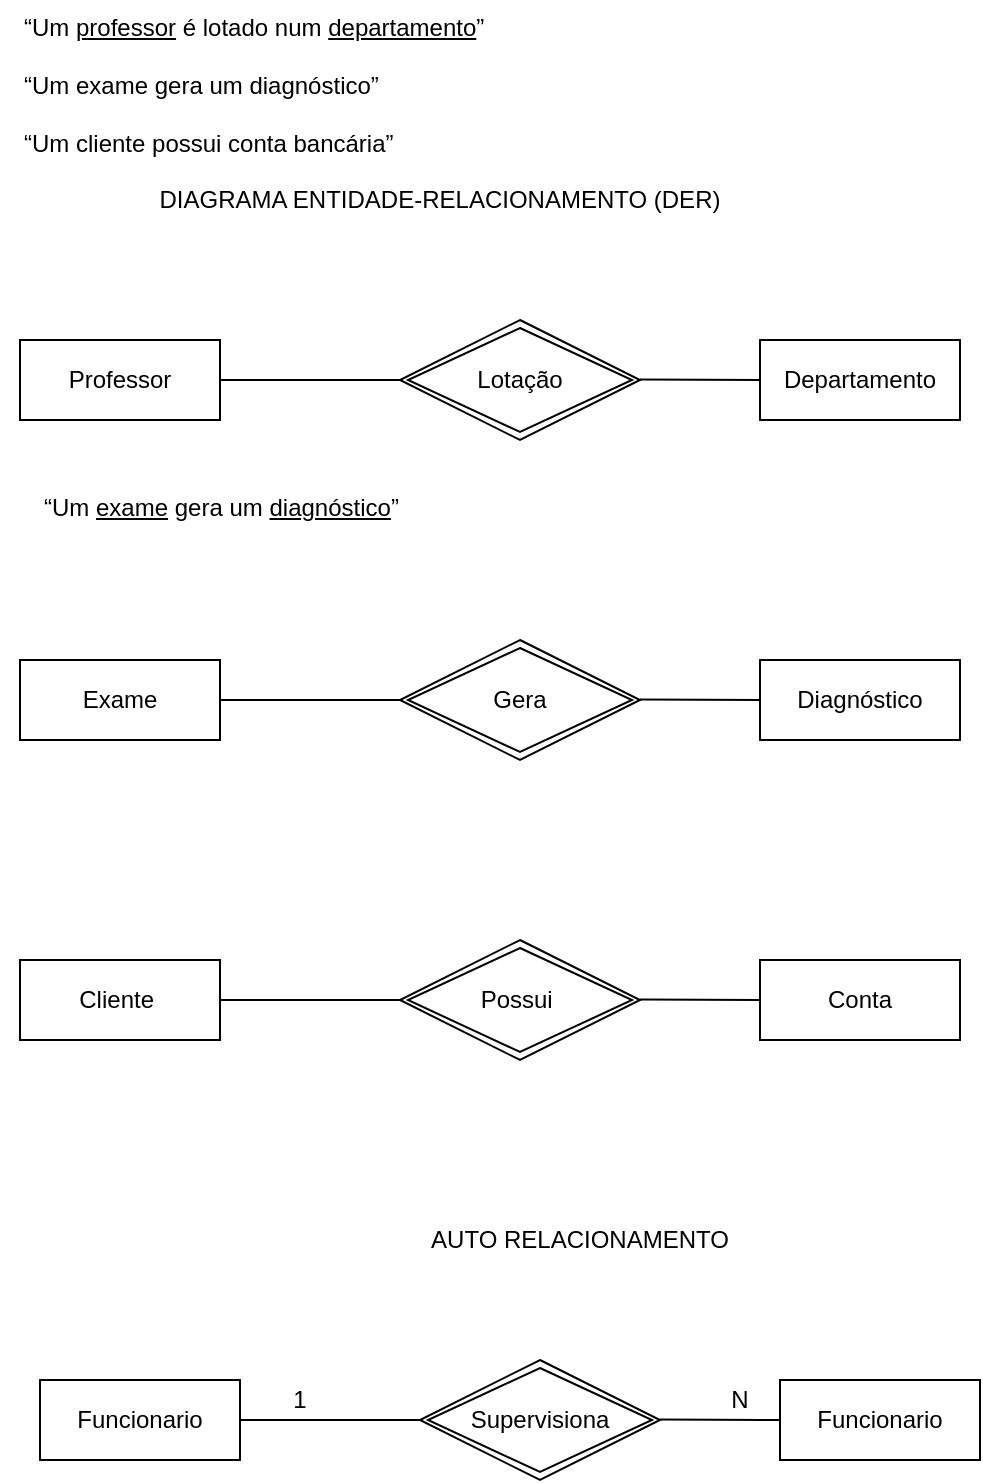 <mxfile version="15.2.9" type="github" pages="5">
  <diagram id="X-JS9oo7KRQ4lRcFdU6s" name="DER-01">
    <mxGraphModel dx="1342" dy="626" grid="1" gridSize="10" guides="1" tooltips="1" connect="1" arrows="1" fold="1" page="1" pageScale="1" pageWidth="850" pageHeight="1100" math="0" shadow="0">
      <root>
        <mxCell id="3oEOwaEBaQORoEQFyr-n-0" />
        <mxCell id="3oEOwaEBaQORoEQFyr-n-1" parent="3oEOwaEBaQORoEQFyr-n-0" />
        <mxCell id="3oEOwaEBaQORoEQFyr-n-3" value="“Um &lt;u&gt;professor&lt;/u&gt; é lotado num &lt;u&gt;departamento&lt;/u&gt;”&lt;br/&gt;&lt;br&gt;“Um exame gera um diagnóstico”&lt;br/&gt;&lt;br&gt;“Um cliente possui conta bancária”" style="text;whiteSpace=wrap;html=1;" parent="3oEOwaEBaQORoEQFyr-n-1" vertex="1">
          <mxGeometry x="250" y="170" width="260" height="60" as="geometry" />
        </mxCell>
        <mxCell id="3oEOwaEBaQORoEQFyr-n-6" value="DIAGRAMA ENTIDADE-RELACIONAMENTO (DER)" style="text;html=1;strokeColor=none;fillColor=none;align=center;verticalAlign=middle;whiteSpace=wrap;rounded=0;" parent="3oEOwaEBaQORoEQFyr-n-1" vertex="1">
          <mxGeometry x="240" y="260" width="440" height="20" as="geometry" />
        </mxCell>
        <mxCell id="3oEOwaEBaQORoEQFyr-n-8" value="Professor" style="whiteSpace=wrap;html=1;align=center;" parent="3oEOwaEBaQORoEQFyr-n-1" vertex="1">
          <mxGeometry x="250" y="340" width="100" height="40" as="geometry" />
        </mxCell>
        <mxCell id="3oEOwaEBaQORoEQFyr-n-9" value="Departamento" style="whiteSpace=wrap;html=1;align=center;" parent="3oEOwaEBaQORoEQFyr-n-1" vertex="1">
          <mxGeometry x="620" y="340" width="100" height="40" as="geometry" />
        </mxCell>
        <mxCell id="3oEOwaEBaQORoEQFyr-n-10" value="Lotação" style="shape=rhombus;double=1;perimeter=rhombusPerimeter;whiteSpace=wrap;html=1;align=center;" parent="3oEOwaEBaQORoEQFyr-n-1" vertex="1">
          <mxGeometry x="440" y="330" width="120" height="60" as="geometry" />
        </mxCell>
        <mxCell id="3oEOwaEBaQORoEQFyr-n-11" value="" style="endArrow=none;html=1;rounded=0;" parent="3oEOwaEBaQORoEQFyr-n-1" edge="1">
          <mxGeometry relative="1" as="geometry">
            <mxPoint x="350" y="360" as="sourcePoint" />
            <mxPoint x="440" y="360" as="targetPoint" />
          </mxGeometry>
        </mxCell>
        <mxCell id="3oEOwaEBaQORoEQFyr-n-12" value="" style="endArrow=none;html=1;rounded=0;" parent="3oEOwaEBaQORoEQFyr-n-1" edge="1">
          <mxGeometry relative="1" as="geometry">
            <mxPoint x="560" y="359.71" as="sourcePoint" />
            <mxPoint x="620" y="360" as="targetPoint" />
          </mxGeometry>
        </mxCell>
        <mxCell id="3oEOwaEBaQORoEQFyr-n-13" value="“Um &lt;u&gt;exame&lt;/u&gt; gera um &lt;u&gt;diagnóstico&lt;/u&gt;”&lt;br&gt;&lt;br&gt;&lt;br&gt;&lt;br&gt;" style="text;whiteSpace=wrap;html=1;" parent="3oEOwaEBaQORoEQFyr-n-1" vertex="1">
          <mxGeometry x="260" y="410" width="260" height="60" as="geometry" />
        </mxCell>
        <mxCell id="3oEOwaEBaQORoEQFyr-n-14" value="Exame" style="whiteSpace=wrap;html=1;align=center;" parent="3oEOwaEBaQORoEQFyr-n-1" vertex="1">
          <mxGeometry x="250" y="500" width="100" height="40" as="geometry" />
        </mxCell>
        <mxCell id="3oEOwaEBaQORoEQFyr-n-15" value="Diagnóstico" style="whiteSpace=wrap;html=1;align=center;" parent="3oEOwaEBaQORoEQFyr-n-1" vertex="1">
          <mxGeometry x="620" y="500" width="100" height="40" as="geometry" />
        </mxCell>
        <mxCell id="3oEOwaEBaQORoEQFyr-n-16" value="Gera" style="shape=rhombus;double=1;perimeter=rhombusPerimeter;whiteSpace=wrap;html=1;align=center;" parent="3oEOwaEBaQORoEQFyr-n-1" vertex="1">
          <mxGeometry x="440" y="490" width="120" height="60" as="geometry" />
        </mxCell>
        <mxCell id="3oEOwaEBaQORoEQFyr-n-17" value="" style="endArrow=none;html=1;rounded=0;" parent="3oEOwaEBaQORoEQFyr-n-1" edge="1">
          <mxGeometry relative="1" as="geometry">
            <mxPoint x="350" y="520" as="sourcePoint" />
            <mxPoint x="440" y="520" as="targetPoint" />
          </mxGeometry>
        </mxCell>
        <mxCell id="3oEOwaEBaQORoEQFyr-n-18" value="" style="endArrow=none;html=1;rounded=0;" parent="3oEOwaEBaQORoEQFyr-n-1" edge="1">
          <mxGeometry relative="1" as="geometry">
            <mxPoint x="560" y="519.71" as="sourcePoint" />
            <mxPoint x="620" y="520" as="targetPoint" />
          </mxGeometry>
        </mxCell>
        <mxCell id="3oEOwaEBaQORoEQFyr-n-19" value="Cliente&lt;span style=&quot;white-space: pre&quot;&gt; &lt;/span&gt;" style="whiteSpace=wrap;html=1;align=center;" parent="3oEOwaEBaQORoEQFyr-n-1" vertex="1">
          <mxGeometry x="250" y="650" width="100" height="40" as="geometry" />
        </mxCell>
        <mxCell id="3oEOwaEBaQORoEQFyr-n-20" value="Conta" style="whiteSpace=wrap;html=1;align=center;" parent="3oEOwaEBaQORoEQFyr-n-1" vertex="1">
          <mxGeometry x="620" y="650" width="100" height="40" as="geometry" />
        </mxCell>
        <mxCell id="3oEOwaEBaQORoEQFyr-n-21" value="Possui&lt;span style=&quot;white-space: pre&quot;&gt; &lt;/span&gt;" style="shape=rhombus;double=1;perimeter=rhombusPerimeter;whiteSpace=wrap;html=1;align=center;" parent="3oEOwaEBaQORoEQFyr-n-1" vertex="1">
          <mxGeometry x="440" y="640" width="120" height="60" as="geometry" />
        </mxCell>
        <mxCell id="3oEOwaEBaQORoEQFyr-n-22" value="" style="endArrow=none;html=1;rounded=0;" parent="3oEOwaEBaQORoEQFyr-n-1" edge="1">
          <mxGeometry relative="1" as="geometry">
            <mxPoint x="350" y="670" as="sourcePoint" />
            <mxPoint x="440" y="670" as="targetPoint" />
          </mxGeometry>
        </mxCell>
        <mxCell id="3oEOwaEBaQORoEQFyr-n-23" value="" style="endArrow=none;html=1;rounded=0;" parent="3oEOwaEBaQORoEQFyr-n-1" edge="1">
          <mxGeometry relative="1" as="geometry">
            <mxPoint x="560" y="669.71" as="sourcePoint" />
            <mxPoint x="620" y="670" as="targetPoint" />
          </mxGeometry>
        </mxCell>
        <mxCell id="3oEOwaEBaQORoEQFyr-n-25" value="Funcionario" style="whiteSpace=wrap;html=1;align=center;" parent="3oEOwaEBaQORoEQFyr-n-1" vertex="1">
          <mxGeometry x="260" y="860" width="100" height="40" as="geometry" />
        </mxCell>
        <mxCell id="3oEOwaEBaQORoEQFyr-n-26" value="Funcionario" style="whiteSpace=wrap;html=1;align=center;" parent="3oEOwaEBaQORoEQFyr-n-1" vertex="1">
          <mxGeometry x="630" y="860" width="100" height="40" as="geometry" />
        </mxCell>
        <mxCell id="3oEOwaEBaQORoEQFyr-n-27" value="Supervisiona" style="shape=rhombus;double=1;perimeter=rhombusPerimeter;whiteSpace=wrap;html=1;align=center;" parent="3oEOwaEBaQORoEQFyr-n-1" vertex="1">
          <mxGeometry x="450" y="850" width="120" height="60" as="geometry" />
        </mxCell>
        <mxCell id="3oEOwaEBaQORoEQFyr-n-28" value="" style="endArrow=none;html=1;rounded=0;" parent="3oEOwaEBaQORoEQFyr-n-1" edge="1">
          <mxGeometry relative="1" as="geometry">
            <mxPoint x="360" y="880" as="sourcePoint" />
            <mxPoint x="450" y="880" as="targetPoint" />
          </mxGeometry>
        </mxCell>
        <mxCell id="3oEOwaEBaQORoEQFyr-n-29" value="" style="endArrow=none;html=1;rounded=0;" parent="3oEOwaEBaQORoEQFyr-n-1" edge="1">
          <mxGeometry relative="1" as="geometry">
            <mxPoint x="570" y="879.71" as="sourcePoint" />
            <mxPoint x="630" y="880" as="targetPoint" />
          </mxGeometry>
        </mxCell>
        <mxCell id="3oEOwaEBaQORoEQFyr-n-30" value="AUTO RELACIONAMENTO" style="text;html=1;strokeColor=none;fillColor=none;align=center;verticalAlign=middle;whiteSpace=wrap;rounded=0;" parent="3oEOwaEBaQORoEQFyr-n-1" vertex="1">
          <mxGeometry x="390" y="780" width="280" height="20" as="geometry" />
        </mxCell>
        <mxCell id="3oEOwaEBaQORoEQFyr-n-32" value="1" style="text;html=1;strokeColor=none;fillColor=none;align=center;verticalAlign=middle;whiteSpace=wrap;rounded=0;" parent="3oEOwaEBaQORoEQFyr-n-1" vertex="1">
          <mxGeometry x="370" y="860" width="40" height="20" as="geometry" />
        </mxCell>
        <mxCell id="3oEOwaEBaQORoEQFyr-n-33" value="N" style="text;html=1;strokeColor=none;fillColor=none;align=center;verticalAlign=middle;whiteSpace=wrap;rounded=0;" parent="3oEOwaEBaQORoEQFyr-n-1" vertex="1">
          <mxGeometry x="590" y="860" width="40" height="20" as="geometry" />
        </mxCell>
      </root>
    </mxGraphModel>
  </diagram>
  <diagram id="SKc2BmhcpeyG9A7RYopY" name="DER-02">
    <mxGraphModel dx="1342" dy="626" grid="1" gridSize="10" guides="1" tooltips="1" connect="1" arrows="1" fold="1" page="1" pageScale="1" pageWidth="850" pageHeight="1100" math="0" shadow="0">
      <root>
        <mxCell id="cvbZ9szHHdb0fuQo2xFD-0" />
        <mxCell id="cvbZ9szHHdb0fuQo2xFD-1" parent="cvbZ9szHHdb0fuQo2xFD-0" />
        <mxCell id="cvbZ9szHHdb0fuQo2xFD-2" value="“Todo &lt;u&gt;professor &lt;/u&gt;deve estar lotado em um &lt;u&gt;departamento&lt;/u&gt;”&lt;br/&gt;&lt;br&gt;“Todo exame gera um laudo”&lt;br/&gt;&lt;br&gt;“Toda multa deve estar associada a um carro”&lt;br/&gt;&lt;br&gt;“Existe carro sem multa associada”&lt;br/&gt;&lt;br&gt;“Toda Nota Fiscal deve ter pelo menos um item discriminado”" style="text;whiteSpace=wrap;html=1;" parent="cvbZ9szHHdb0fuQo2xFD-1" vertex="1">
          <mxGeometry x="125" y="60" width="620" height="110" as="geometry" />
        </mxCell>
        <mxCell id="_RoRwAvxPujA2v6jaBQm-0" value="Professor" style="whiteSpace=wrap;html=1;align=center;" parent="cvbZ9szHHdb0fuQo2xFD-1" vertex="1">
          <mxGeometry x="70" y="220" width="100" height="40" as="geometry" />
        </mxCell>
        <mxCell id="_RoRwAvxPujA2v6jaBQm-1" value="Departamento" style="whiteSpace=wrap;html=1;align=center;" parent="cvbZ9szHHdb0fuQo2xFD-1" vertex="1">
          <mxGeometry x="440" y="220" width="100" height="40" as="geometry" />
        </mxCell>
        <mxCell id="_RoRwAvxPujA2v6jaBQm-2" value="Lotado" style="shape=rhombus;double=1;perimeter=rhombusPerimeter;whiteSpace=wrap;html=1;align=center;" parent="cvbZ9szHHdb0fuQo2xFD-1" vertex="1">
          <mxGeometry x="260" y="210" width="120" height="60" as="geometry" />
        </mxCell>
        <mxCell id="_RoRwAvxPujA2v6jaBQm-3" value="" style="endArrow=none;html=1;rounded=0;" parent="cvbZ9szHHdb0fuQo2xFD-1" edge="1">
          <mxGeometry relative="1" as="geometry">
            <mxPoint x="170" y="240" as="sourcePoint" />
            <mxPoint x="260" y="240" as="targetPoint" />
          </mxGeometry>
        </mxCell>
        <mxCell id="_RoRwAvxPujA2v6jaBQm-4" value="" style="endArrow=none;html=1;rounded=0;" parent="cvbZ9szHHdb0fuQo2xFD-1" edge="1">
          <mxGeometry relative="1" as="geometry">
            <mxPoint x="380" y="239.71" as="sourcePoint" />
            <mxPoint x="440" y="240" as="targetPoint" />
          </mxGeometry>
        </mxCell>
        <mxCell id="_RoRwAvxPujA2v6jaBQm-5" value="(1, N)" style="text;html=1;strokeColor=none;fillColor=none;align=center;verticalAlign=middle;whiteSpace=wrap;rounded=0;" parent="cvbZ9szHHdb0fuQo2xFD-1" vertex="1">
          <mxGeometry x="180" y="220" width="40" height="20" as="geometry" />
        </mxCell>
        <mxCell id="_RoRwAvxPujA2v6jaBQm-6" value="(1,1)" style="text;html=1;strokeColor=none;fillColor=none;align=center;verticalAlign=middle;whiteSpace=wrap;rounded=0;" parent="cvbZ9szHHdb0fuQo2xFD-1" vertex="1">
          <mxGeometry x="400" y="220" width="40" height="20" as="geometry" />
        </mxCell>
        <mxCell id="ez120fp0GcOUs8x1wjCr-0" value="Cardinalidade" style="text;html=1;strokeColor=none;fillColor=none;align=center;verticalAlign=middle;whiteSpace=wrap;rounded=0;" parent="cvbZ9szHHdb0fuQo2xFD-1" vertex="1">
          <mxGeometry x="190" y="190" width="40" height="20" as="geometry" />
        </mxCell>
        <mxCell id="ez120fp0GcOUs8x1wjCr-1" value="(Mínimo, Máximo)" style="text;html=1;strokeColor=none;fillColor=none;align=center;verticalAlign=middle;whiteSpace=wrap;rounded=0;" parent="cvbZ9szHHdb0fuQo2xFD-1" vertex="1">
          <mxGeometry x="360" y="190" width="150" height="20" as="geometry" />
        </mxCell>
        <mxCell id="ez120fp0GcOUs8x1wjCr-2" value="“Todo &lt;u&gt;exame&lt;/u&gt; gera um &lt;u&gt;laudo&lt;/u&gt;”&lt;br&gt;" style="text;whiteSpace=wrap;html=1;" parent="cvbZ9szHHdb0fuQo2xFD-1" vertex="1">
          <mxGeometry x="90" y="290" width="620" height="30" as="geometry" />
        </mxCell>
        <mxCell id="ez120fp0GcOUs8x1wjCr-3" value="“Toda &lt;u&gt;multa&lt;/u&gt; deve estar associada a um &lt;u&gt;carro&lt;/u&gt;”&lt;br&gt;&lt;br&gt;“Existe &lt;u&gt;carro&lt;/u&gt; sem multa &lt;u&gt;associada&lt;/u&gt;”" style="text;whiteSpace=wrap;html=1;" parent="cvbZ9szHHdb0fuQo2xFD-1" vertex="1">
          <mxGeometry x="80" y="430" width="620" height="60" as="geometry" />
        </mxCell>
        <mxCell id="ez120fp0GcOUs8x1wjCr-4" value="Exame" style="whiteSpace=wrap;html=1;align=center;" parent="cvbZ9szHHdb0fuQo2xFD-1" vertex="1">
          <mxGeometry x="80" y="350" width="100" height="40" as="geometry" />
        </mxCell>
        <mxCell id="ez120fp0GcOUs8x1wjCr-5" value="Laudo" style="whiteSpace=wrap;html=1;align=center;" parent="cvbZ9szHHdb0fuQo2xFD-1" vertex="1">
          <mxGeometry x="440" y="350" width="100" height="40" as="geometry" />
        </mxCell>
        <mxCell id="ez120fp0GcOUs8x1wjCr-6" value="Gera" style="shape=rhombus;double=1;perimeter=rhombusPerimeter;whiteSpace=wrap;html=1;align=center;" parent="cvbZ9szHHdb0fuQo2xFD-1" vertex="1">
          <mxGeometry x="280" y="340" width="120" height="60" as="geometry" />
        </mxCell>
        <mxCell id="ez120fp0GcOUs8x1wjCr-7" value="" style="endArrow=none;html=1;rounded=0;" parent="cvbZ9szHHdb0fuQo2xFD-1" edge="1">
          <mxGeometry relative="1" as="geometry">
            <mxPoint x="180" y="370" as="sourcePoint" />
            <mxPoint x="280" y="370" as="targetPoint" />
          </mxGeometry>
        </mxCell>
        <mxCell id="ez120fp0GcOUs8x1wjCr-8" value="" style="endArrow=none;html=1;rounded=0;" parent="cvbZ9szHHdb0fuQo2xFD-1" edge="1">
          <mxGeometry relative="1" as="geometry">
            <mxPoint x="400" y="370" as="sourcePoint" />
            <mxPoint x="440" y="370" as="targetPoint" />
          </mxGeometry>
        </mxCell>
        <mxCell id="ez120fp0GcOUs8x1wjCr-9" value="(1,1)" style="text;html=1;strokeColor=none;fillColor=none;align=center;verticalAlign=middle;whiteSpace=wrap;rounded=0;" parent="cvbZ9szHHdb0fuQo2xFD-1" vertex="1">
          <mxGeometry x="405" y="350" width="40" height="20" as="geometry" />
        </mxCell>
        <mxCell id="ez120fp0GcOUs8x1wjCr-10" value="(1,N)" style="text;html=1;strokeColor=none;fillColor=none;align=center;verticalAlign=middle;whiteSpace=wrap;rounded=0;" parent="cvbZ9szHHdb0fuQo2xFD-1" vertex="1">
          <mxGeometry x="200" y="350" width="40" height="20" as="geometry" />
        </mxCell>
        <mxCell id="ez120fp0GcOUs8x1wjCr-11" value="Multa" style="whiteSpace=wrap;html=1;align=center;" parent="cvbZ9szHHdb0fuQo2xFD-1" vertex="1">
          <mxGeometry x="80" y="520" width="100" height="40" as="geometry" />
        </mxCell>
        <mxCell id="ez120fp0GcOUs8x1wjCr-12" value="Carro" style="whiteSpace=wrap;html=1;align=center;" parent="cvbZ9szHHdb0fuQo2xFD-1" vertex="1">
          <mxGeometry x="450" y="520" width="100" height="40" as="geometry" />
        </mxCell>
        <mxCell id="ez120fp0GcOUs8x1wjCr-13" value="associada" style="shape=rhombus;double=1;perimeter=rhombusPerimeter;whiteSpace=wrap;html=1;align=center;" parent="cvbZ9szHHdb0fuQo2xFD-1" vertex="1">
          <mxGeometry x="260" y="510" width="120" height="60" as="geometry" />
        </mxCell>
        <mxCell id="ez120fp0GcOUs8x1wjCr-14" value="" style="endArrow=none;html=1;rounded=0;entryX=0;entryY=0.5;entryDx=0;entryDy=0;" parent="cvbZ9szHHdb0fuQo2xFD-1" target="ez120fp0GcOUs8x1wjCr-13" edge="1">
          <mxGeometry relative="1" as="geometry">
            <mxPoint x="180" y="540" as="sourcePoint" />
            <mxPoint x="340" y="540" as="targetPoint" />
          </mxGeometry>
        </mxCell>
        <mxCell id="ez120fp0GcOUs8x1wjCr-15" value="" style="endArrow=none;html=1;rounded=0;entryX=0;entryY=0.5;entryDx=0;entryDy=0;" parent="cvbZ9szHHdb0fuQo2xFD-1" target="ez120fp0GcOUs8x1wjCr-12" edge="1">
          <mxGeometry relative="1" as="geometry">
            <mxPoint x="380" y="540" as="sourcePoint" />
            <mxPoint x="540" y="540" as="targetPoint" />
          </mxGeometry>
        </mxCell>
        <mxCell id="ez120fp0GcOUs8x1wjCr-16" value="(0,N)" style="text;html=1;strokeColor=none;fillColor=none;align=center;verticalAlign=middle;whiteSpace=wrap;rounded=0;" parent="cvbZ9szHHdb0fuQo2xFD-1" vertex="1">
          <mxGeometry x="190" y="520" width="40" height="20" as="geometry" />
        </mxCell>
        <mxCell id="ez120fp0GcOUs8x1wjCr-17" value="(1,1)" style="text;html=1;strokeColor=none;fillColor=none;align=center;verticalAlign=middle;whiteSpace=wrap;rounded=0;" parent="cvbZ9szHHdb0fuQo2xFD-1" vertex="1">
          <mxGeometry x="405" y="520" width="40" height="20" as="geometry" />
        </mxCell>
        <mxCell id="ez120fp0GcOUs8x1wjCr-18" value="" style="edgeStyle=entityRelationEdgeStyle;fontSize=12;html=1;endArrow=ERmandOne;startArrow=ERmandOne;" parent="cvbZ9szHHdb0fuQo2xFD-1" edge="1">
          <mxGeometry width="100" height="100" relative="1" as="geometry">
            <mxPoint x="170" y="740" as="sourcePoint" />
            <mxPoint x="270" y="640" as="targetPoint" />
          </mxGeometry>
        </mxCell>
        <mxCell id="ez120fp0GcOUs8x1wjCr-19" value="" style="edgeStyle=entityRelationEdgeStyle;fontSize=12;html=1;endArrow=ERzeroToOne;endFill=1;" parent="cvbZ9szHHdb0fuQo2xFD-1" edge="1">
          <mxGeometry width="100" height="100" relative="1" as="geometry">
            <mxPoint x="70" y="730" as="sourcePoint" />
            <mxPoint x="170" y="630" as="targetPoint" />
          </mxGeometry>
        </mxCell>
        <mxCell id="ez120fp0GcOUs8x1wjCr-20" value="(0,1)" style="text;strokeColor=none;fillColor=none;spacingLeft=4;spacingRight=4;overflow=hidden;rotatable=0;points=[[0,0.5],[1,0.5]];portConstraint=eastwest;fontSize=12;" parent="cvbZ9szHHdb0fuQo2xFD-1" vertex="1">
          <mxGeometry x="150" y="600" width="40" height="30" as="geometry" />
        </mxCell>
        <mxCell id="ez120fp0GcOUs8x1wjCr-21" value="(1,1)" style="text;strokeColor=none;fillColor=none;spacingLeft=4;spacingRight=4;overflow=hidden;rotatable=0;points=[[0,0.5],[1,0.5]];portConstraint=eastwest;fontSize=12;" parent="cvbZ9szHHdb0fuQo2xFD-1" vertex="1">
          <mxGeometry x="250" y="610" width="40" height="30" as="geometry" />
        </mxCell>
        <mxCell id="ez120fp0GcOUs8x1wjCr-23" value="" style="edgeStyle=entityRelationEdgeStyle;fontSize=12;html=1;endArrow=ERoneToMany;startArrow=ERmandOne;" parent="cvbZ9szHHdb0fuQo2xFD-1" edge="1">
          <mxGeometry width="100" height="100" relative="1" as="geometry">
            <mxPoint x="300" y="740" as="sourcePoint" />
            <mxPoint x="400" y="640" as="targetPoint" />
          </mxGeometry>
        </mxCell>
        <mxCell id="ez120fp0GcOUs8x1wjCr-24" value="(1,1)" style="text;strokeColor=none;fillColor=none;spacingLeft=4;spacingRight=4;overflow=hidden;rotatable=0;points=[[0,0.5],[1,0.5]];portConstraint=eastwest;fontSize=12;" parent="cvbZ9szHHdb0fuQo2xFD-1" vertex="1">
          <mxGeometry x="280" y="700" width="40" height="30" as="geometry" />
        </mxCell>
        <mxCell id="ez120fp0GcOUs8x1wjCr-25" value="(1,N)" style="text;strokeColor=none;fillColor=none;spacingLeft=4;spacingRight=4;overflow=hidden;rotatable=0;points=[[0,0.5],[1,0.5]];portConstraint=eastwest;fontSize=12;" parent="cvbZ9szHHdb0fuQo2xFD-1" vertex="1">
          <mxGeometry x="380" y="610" width="40" height="30" as="geometry" />
        </mxCell>
        <mxCell id="ez120fp0GcOUs8x1wjCr-26" value="Multa" style="whiteSpace=wrap;html=1;align=center;" parent="cvbZ9szHHdb0fuQo2xFD-1" vertex="1">
          <mxGeometry x="90" y="810" width="100" height="40" as="geometry" />
        </mxCell>
        <mxCell id="ez120fp0GcOUs8x1wjCr-27" value="Carro" style="whiteSpace=wrap;html=1;align=center;" parent="cvbZ9szHHdb0fuQo2xFD-1" vertex="1">
          <mxGeometry x="360" y="800" width="100" height="40" as="geometry" />
        </mxCell>
        <mxCell id="ez120fp0GcOUs8x1wjCr-28" value="" style="edgeStyle=entityRelationEdgeStyle;fontSize=12;html=1;endArrow=ERoneToMany;startArrow=ERzeroToOne;entryX=0;entryY=0.5;entryDx=0;entryDy=0;exitX=1.03;exitY=0.5;exitDx=0;exitDy=0;exitPerimeter=0;" parent="cvbZ9szHHdb0fuQo2xFD-1" source="ez120fp0GcOUs8x1wjCr-26" target="ez120fp0GcOUs8x1wjCr-27" edge="1">
          <mxGeometry width="100" height="100" relative="1" as="geometry">
            <mxPoint x="190" y="920" as="sourcePoint" />
            <mxPoint x="290" y="820" as="targetPoint" />
          </mxGeometry>
        </mxCell>
        <mxCell id="ez120fp0GcOUs8x1wjCr-29" value="Associada" style="text;strokeColor=none;fillColor=none;spacingLeft=4;spacingRight=4;overflow=hidden;rotatable=0;points=[[0,0.5],[1,0.5]];portConstraint=eastwest;fontSize=12;" parent="cvbZ9szHHdb0fuQo2xFD-1" vertex="1">
          <mxGeometry x="250" y="790" width="70" height="20" as="geometry" />
        </mxCell>
        <mxCell id="ez120fp0GcOUs8x1wjCr-30" value="Multa" style="shape=table;startSize=30;container=1;collapsible=1;childLayout=tableLayout;fixedRows=1;rowLines=0;fontStyle=1;align=center;resizeLast=1;" parent="cvbZ9szHHdb0fuQo2xFD-1" vertex="1">
          <mxGeometry x="70" y="900" width="180" height="160" as="geometry" />
        </mxCell>
        <mxCell id="ez120fp0GcOUs8x1wjCr-31" value="" style="shape=partialRectangle;collapsible=0;dropTarget=0;pointerEvents=0;fillColor=none;top=0;left=0;bottom=1;right=0;points=[[0,0.5],[1,0.5]];portConstraint=eastwest;" parent="ez120fp0GcOUs8x1wjCr-30" vertex="1">
          <mxGeometry y="30" width="180" height="30" as="geometry" />
        </mxCell>
        <mxCell id="ez120fp0GcOUs8x1wjCr-32" value="PK" style="shape=partialRectangle;connectable=0;fillColor=none;top=0;left=0;bottom=0;right=0;fontStyle=1;overflow=hidden;" parent="ez120fp0GcOUs8x1wjCr-31" vertex="1">
          <mxGeometry width="30" height="30" as="geometry" />
        </mxCell>
        <mxCell id="ez120fp0GcOUs8x1wjCr-33" value="Codigo" style="shape=partialRectangle;connectable=0;fillColor=none;top=0;left=0;bottom=0;right=0;align=left;spacingLeft=6;fontStyle=5;overflow=hidden;" parent="ez120fp0GcOUs8x1wjCr-31" vertex="1">
          <mxGeometry x="30" width="150" height="30" as="geometry" />
        </mxCell>
        <mxCell id="ez120fp0GcOUs8x1wjCr-34" value="" style="shape=partialRectangle;collapsible=0;dropTarget=0;pointerEvents=0;fillColor=none;top=0;left=0;bottom=0;right=0;points=[[0,0.5],[1,0.5]];portConstraint=eastwest;" parent="ez120fp0GcOUs8x1wjCr-30" vertex="1">
          <mxGeometry y="60" width="180" height="30" as="geometry" />
        </mxCell>
        <mxCell id="ez120fp0GcOUs8x1wjCr-35" value="" style="shape=partialRectangle;connectable=0;fillColor=none;top=0;left=0;bottom=0;right=0;editable=1;overflow=hidden;" parent="ez120fp0GcOUs8x1wjCr-34" vertex="1">
          <mxGeometry width="30" height="30" as="geometry" />
        </mxCell>
        <mxCell id="ez120fp0GcOUs8x1wjCr-36" value="data" style="shape=partialRectangle;connectable=0;fillColor=none;top=0;left=0;bottom=0;right=0;align=left;spacingLeft=6;overflow=hidden;" parent="ez120fp0GcOUs8x1wjCr-34" vertex="1">
          <mxGeometry x="30" width="150" height="30" as="geometry" />
        </mxCell>
        <mxCell id="ez120fp0GcOUs8x1wjCr-37" value="" style="shape=partialRectangle;collapsible=0;dropTarget=0;pointerEvents=0;fillColor=none;top=0;left=0;bottom=0;right=0;points=[[0,0.5],[1,0.5]];portConstraint=eastwest;" parent="ez120fp0GcOUs8x1wjCr-30" vertex="1">
          <mxGeometry y="90" width="180" height="30" as="geometry" />
        </mxCell>
        <mxCell id="ez120fp0GcOUs8x1wjCr-38" value="" style="shape=partialRectangle;connectable=0;fillColor=none;top=0;left=0;bottom=0;right=0;editable=1;overflow=hidden;" parent="ez120fp0GcOUs8x1wjCr-37" vertex="1">
          <mxGeometry width="30" height="30" as="geometry" />
        </mxCell>
        <mxCell id="ez120fp0GcOUs8x1wjCr-39" value="tipo" style="shape=partialRectangle;connectable=0;fillColor=none;top=0;left=0;bottom=0;right=0;align=left;spacingLeft=6;overflow=hidden;" parent="ez120fp0GcOUs8x1wjCr-37" vertex="1">
          <mxGeometry x="30" width="150" height="30" as="geometry" />
        </mxCell>
        <mxCell id="ez120fp0GcOUs8x1wjCr-40" value="" style="shape=partialRectangle;collapsible=0;dropTarget=0;pointerEvents=0;fillColor=none;top=0;left=0;bottom=0;right=0;points=[[0,0.5],[1,0.5]];portConstraint=eastwest;" parent="ez120fp0GcOUs8x1wjCr-30" vertex="1">
          <mxGeometry y="120" width="180" height="30" as="geometry" />
        </mxCell>
        <mxCell id="ez120fp0GcOUs8x1wjCr-41" value="" style="shape=partialRectangle;connectable=0;fillColor=none;top=0;left=0;bottom=0;right=0;editable=1;overflow=hidden;" parent="ez120fp0GcOUs8x1wjCr-40" vertex="1">
          <mxGeometry width="30" height="30" as="geometry" />
        </mxCell>
        <mxCell id="ez120fp0GcOUs8x1wjCr-42" value="Chassi (FK)" style="shape=partialRectangle;connectable=0;fillColor=none;top=0;left=0;bottom=0;right=0;align=left;spacingLeft=6;overflow=hidden;" parent="ez120fp0GcOUs8x1wjCr-40" vertex="1">
          <mxGeometry x="30" width="150" height="30" as="geometry" />
        </mxCell>
        <mxCell id="ez120fp0GcOUs8x1wjCr-43" value="Carro" style="shape=table;startSize=30;container=1;collapsible=1;childLayout=tableLayout;fixedRows=1;rowLines=0;fontStyle=1;align=center;resizeLast=1;" parent="cvbZ9szHHdb0fuQo2xFD-1" vertex="1">
          <mxGeometry x="350" y="900" width="180" height="160" as="geometry" />
        </mxCell>
        <mxCell id="ez120fp0GcOUs8x1wjCr-44" value="" style="shape=partialRectangle;collapsible=0;dropTarget=0;pointerEvents=0;fillColor=none;top=0;left=0;bottom=1;right=0;points=[[0,0.5],[1,0.5]];portConstraint=eastwest;" parent="ez120fp0GcOUs8x1wjCr-43" vertex="1">
          <mxGeometry y="30" width="180" height="30" as="geometry" />
        </mxCell>
        <mxCell id="ez120fp0GcOUs8x1wjCr-45" value="PK" style="shape=partialRectangle;connectable=0;fillColor=none;top=0;left=0;bottom=0;right=0;fontStyle=1;overflow=hidden;" parent="ez120fp0GcOUs8x1wjCr-44" vertex="1">
          <mxGeometry width="30" height="30" as="geometry" />
        </mxCell>
        <mxCell id="ez120fp0GcOUs8x1wjCr-46" value="Chassi" style="shape=partialRectangle;connectable=0;fillColor=none;top=0;left=0;bottom=0;right=0;align=left;spacingLeft=6;fontStyle=5;overflow=hidden;" parent="ez120fp0GcOUs8x1wjCr-44" vertex="1">
          <mxGeometry x="30" width="150" height="30" as="geometry" />
        </mxCell>
        <mxCell id="ez120fp0GcOUs8x1wjCr-47" value="" style="shape=partialRectangle;collapsible=0;dropTarget=0;pointerEvents=0;fillColor=none;top=0;left=0;bottom=0;right=0;points=[[0,0.5],[1,0.5]];portConstraint=eastwest;" parent="ez120fp0GcOUs8x1wjCr-43" vertex="1">
          <mxGeometry y="60" width="180" height="30" as="geometry" />
        </mxCell>
        <mxCell id="ez120fp0GcOUs8x1wjCr-48" value="" style="shape=partialRectangle;connectable=0;fillColor=none;top=0;left=0;bottom=0;right=0;editable=1;overflow=hidden;" parent="ez120fp0GcOUs8x1wjCr-47" vertex="1">
          <mxGeometry width="30" height="30" as="geometry" />
        </mxCell>
        <mxCell id="ez120fp0GcOUs8x1wjCr-49" value="cor" style="shape=partialRectangle;connectable=0;fillColor=none;top=0;left=0;bottom=0;right=0;align=left;spacingLeft=6;overflow=hidden;" parent="ez120fp0GcOUs8x1wjCr-47" vertex="1">
          <mxGeometry x="30" width="150" height="30" as="geometry" />
        </mxCell>
        <mxCell id="ez120fp0GcOUs8x1wjCr-50" value="" style="shape=partialRectangle;collapsible=0;dropTarget=0;pointerEvents=0;fillColor=none;top=0;left=0;bottom=0;right=0;points=[[0,0.5],[1,0.5]];portConstraint=eastwest;" parent="ez120fp0GcOUs8x1wjCr-43" vertex="1">
          <mxGeometry y="90" width="180" height="30" as="geometry" />
        </mxCell>
        <mxCell id="ez120fp0GcOUs8x1wjCr-51" value="" style="shape=partialRectangle;connectable=0;fillColor=none;top=0;left=0;bottom=0;right=0;editable=1;overflow=hidden;" parent="ez120fp0GcOUs8x1wjCr-50" vertex="1">
          <mxGeometry width="30" height="30" as="geometry" />
        </mxCell>
        <mxCell id="ez120fp0GcOUs8x1wjCr-52" value="marca" style="shape=partialRectangle;connectable=0;fillColor=none;top=0;left=0;bottom=0;right=0;align=left;spacingLeft=6;overflow=hidden;" parent="ez120fp0GcOUs8x1wjCr-50" vertex="1">
          <mxGeometry x="30" width="150" height="30" as="geometry" />
        </mxCell>
        <mxCell id="ez120fp0GcOUs8x1wjCr-53" value="" style="shape=partialRectangle;collapsible=0;dropTarget=0;pointerEvents=0;fillColor=none;top=0;left=0;bottom=0;right=0;points=[[0,0.5],[1,0.5]];portConstraint=eastwest;" parent="ez120fp0GcOUs8x1wjCr-43" vertex="1">
          <mxGeometry y="120" width="180" height="30" as="geometry" />
        </mxCell>
        <mxCell id="ez120fp0GcOUs8x1wjCr-54" value="" style="shape=partialRectangle;connectable=0;fillColor=none;top=0;left=0;bottom=0;right=0;editable=1;overflow=hidden;" parent="ez120fp0GcOUs8x1wjCr-53" vertex="1">
          <mxGeometry width="30" height="30" as="geometry" />
        </mxCell>
        <mxCell id="ez120fp0GcOUs8x1wjCr-55" value="Proprietario" style="shape=partialRectangle;connectable=0;fillColor=none;top=0;left=0;bottom=0;right=0;align=left;spacingLeft=6;overflow=hidden;" parent="ez120fp0GcOUs8x1wjCr-53" vertex="1">
          <mxGeometry x="30" width="150" height="30" as="geometry" />
        </mxCell>
        <mxCell id="ez120fp0GcOUs8x1wjCr-56" value="" style="edgeStyle=entityRelationEdgeStyle;fontSize=12;html=1;endArrow=ERoneToMany;startArrow=ERzeroToOne;" parent="cvbZ9szHHdb0fuQo2xFD-1" edge="1">
          <mxGeometry width="100" height="100" relative="1" as="geometry">
            <mxPoint x="250" y="1040" as="sourcePoint" />
            <mxPoint x="350" y="940" as="targetPoint" />
          </mxGeometry>
        </mxCell>
      </root>
    </mxGraphModel>
  </diagram>
  <diagram id="R2lEEEUBdFMjLlhIrx00" name="DER-Passagem">
    <mxGraphModel dx="1342" dy="626" grid="1" gridSize="10" guides="1" tooltips="1" connect="1" arrows="1" fold="1" page="1" pageScale="1" pageWidth="850" pageHeight="1100" math="0" shadow="0" extFonts="Permanent Marker^https://fonts.googleapis.com/css?family=Permanent+Marker">
      <root>
        <mxCell id="0" />
        <mxCell id="1" parent="0" />
        <mxCell id="HuDDTOR3FafQliw_54F0-1" value="Passareiro" style="rounded=0;whiteSpace=wrap;html=1;" parent="1" vertex="1">
          <mxGeometry x="190" y="260" width="120" height="60" as="geometry" />
        </mxCell>
        <mxCell id="HuDDTOR3FafQliw_54F0-2" value="Funcionário" style="rounded=0;whiteSpace=wrap;html=1;" parent="1" vertex="1">
          <mxGeometry x="480" y="260" width="120" height="60" as="geometry" />
        </mxCell>
        <mxCell id="HuDDTOR3FafQliw_54F0-3" value="Passagem" style="rounded=0;whiteSpace=wrap;html=1;" parent="1" vertex="1">
          <mxGeometry x="190" y="500" width="120" height="60" as="geometry" />
        </mxCell>
        <mxCell id="HuDDTOR3FafQliw_54F0-4" value="Avião" style="rounded=0;whiteSpace=wrap;html=1;" parent="1" vertex="1">
          <mxGeometry x="580" y="510" width="120" height="60" as="geometry" />
        </mxCell>
        <mxCell id="HuDDTOR3FafQliw_54F0-5" value="Compra de uma passagem" style="text;whiteSpace=wrap;html=1;" parent="1" vertex="1">
          <mxGeometry x="200" y="220" width="170" height="30" as="geometry" />
        </mxCell>
        <mxCell id="HuDDTOR3FafQliw_54F0-8" value="&lt;font style=&quot;font-size: 24px&quot;&gt;Diagrama Entidade-Relacionamento - DER&lt;/font&gt;" style="text;html=1;strokeColor=none;fillColor=none;align=center;verticalAlign=middle;whiteSpace=wrap;rounded=0;" parent="1" vertex="1">
          <mxGeometry x="100" y="190" width="600" height="20" as="geometry" />
        </mxCell>
        <mxCell id="HuDDTOR3FafQliw_54F0-9" value="Compra" style="rhombus;whiteSpace=wrap;html=1;" parent="1" vertex="1">
          <mxGeometry x="210" y="370" width="80" height="80" as="geometry" />
        </mxCell>
        <mxCell id="HuDDTOR3FafQliw_54F0-13" value="" style="endArrow=none;html=1;rounded=0;entryX=0.5;entryY=0;entryDx=0;entryDy=0;" parent="1" target="HuDDTOR3FafQliw_54F0-9" edge="1">
          <mxGeometry relative="1" as="geometry">
            <mxPoint x="249.71" y="320" as="sourcePoint" />
            <mxPoint x="249.71" y="420" as="targetPoint" />
          </mxGeometry>
        </mxCell>
        <mxCell id="HuDDTOR3FafQliw_54F0-14" value="1" style="resizable=0;html=1;align=left;verticalAlign=bottom;" parent="HuDDTOR3FafQliw_54F0-13" connectable="0" vertex="1">
          <mxGeometry x="-1" relative="1" as="geometry" />
        </mxCell>
        <mxCell id="HuDDTOR3FafQliw_54F0-15" value="N" style="resizable=0;html=1;align=right;verticalAlign=bottom;" parent="HuDDTOR3FafQliw_54F0-13" connectable="0" vertex="1">
          <mxGeometry x="1" relative="1" as="geometry" />
        </mxCell>
        <mxCell id="HuDDTOR3FafQliw_54F0-16" value="" style="endArrow=none;html=1;rounded=0;entryX=0.5;entryY=0;entryDx=0;entryDy=0;" parent="1" edge="1">
          <mxGeometry relative="1" as="geometry">
            <mxPoint x="249.71" y="450" as="sourcePoint" />
            <mxPoint x="250.0" y="500" as="targetPoint" />
          </mxGeometry>
        </mxCell>
        <mxCell id="HuDDTOR3FafQliw_54F0-17" value="1" style="resizable=0;html=1;align=left;verticalAlign=bottom;" parent="HuDDTOR3FafQliw_54F0-16" connectable="0" vertex="1">
          <mxGeometry x="-1" relative="1" as="geometry" />
        </mxCell>
        <mxCell id="HuDDTOR3FafQliw_54F0-18" value="N" style="resizable=0;html=1;align=right;verticalAlign=bottom;" parent="HuDDTOR3FafQliw_54F0-16" connectable="0" vertex="1">
          <mxGeometry x="1" relative="1" as="geometry" />
        </mxCell>
        <mxCell id="HuDDTOR3FafQliw_54F0-20" value="Vende" style="rhombus;whiteSpace=wrap;html=1;" parent="1" vertex="1">
          <mxGeometry x="350" y="350" width="80" height="80" as="geometry" />
        </mxCell>
        <mxCell id="HuDDTOR3FafQliw_54F0-21" value="" style="endArrow=none;html=1;rounded=0;entryX=0.5;entryY=0;entryDx=0;entryDy=0;exitX=0;exitY=0.5;exitDx=0;exitDy=0;" parent="1" source="HuDDTOR3FafQliw_54F0-2" edge="1">
          <mxGeometry relative="1" as="geometry">
            <mxPoint x="476" y="292" as="sourcePoint" />
            <mxPoint x="390.0" y="350" as="targetPoint" />
          </mxGeometry>
        </mxCell>
        <mxCell id="HuDDTOR3FafQliw_54F0-22" value="1" style="resizable=0;html=1;align=left;verticalAlign=bottom;" parent="HuDDTOR3FafQliw_54F0-21" connectable="0" vertex="1">
          <mxGeometry x="-1" relative="1" as="geometry" />
        </mxCell>
        <mxCell id="HuDDTOR3FafQliw_54F0-23" value="N" style="resizable=0;html=1;align=right;verticalAlign=bottom;" parent="HuDDTOR3FafQliw_54F0-21" connectable="0" vertex="1">
          <mxGeometry x="1" relative="1" as="geometry" />
        </mxCell>
        <mxCell id="HuDDTOR3FafQliw_54F0-24" value="" style="endArrow=none;html=1;rounded=0;entryX=1;entryY=0.5;entryDx=0;entryDy=0;exitX=0;exitY=0.5;exitDx=0;exitDy=0;" parent="1" target="HuDDTOR3FafQliw_54F0-3" edge="1">
          <mxGeometry relative="1" as="geometry">
            <mxPoint x="390" y="430" as="sourcePoint" />
            <mxPoint x="300" y="490" as="targetPoint" />
          </mxGeometry>
        </mxCell>
        <mxCell id="HuDDTOR3FafQliw_54F0-25" value="1" style="resizable=0;html=1;align=left;verticalAlign=bottom;" parent="HuDDTOR3FafQliw_54F0-24" connectable="0" vertex="1">
          <mxGeometry x="-1" relative="1" as="geometry" />
        </mxCell>
        <mxCell id="HuDDTOR3FafQliw_54F0-26" value="N" style="resizable=0;html=1;align=right;verticalAlign=bottom;" parent="HuDDTOR3FafQliw_54F0-24" connectable="0" vertex="1">
          <mxGeometry x="1" relative="1" as="geometry" />
        </mxCell>
        <mxCell id="HuDDTOR3FafQliw_54F0-27" value="Alocada" style="rhombus;whiteSpace=wrap;html=1;" parent="1" vertex="1">
          <mxGeometry x="400" y="500" width="80" height="80" as="geometry" />
        </mxCell>
        <mxCell id="HuDDTOR3FafQliw_54F0-29" value="" style="endArrow=none;html=1;rounded=0;" parent="1" edge="1">
          <mxGeometry relative="1" as="geometry">
            <mxPoint x="310" y="540" as="sourcePoint" />
            <mxPoint x="400" y="540" as="targetPoint" />
          </mxGeometry>
        </mxCell>
        <mxCell id="HuDDTOR3FafQliw_54F0-30" value="1" style="resizable=0;html=1;align=left;verticalAlign=bottom;" parent="HuDDTOR3FafQliw_54F0-29" connectable="0" vertex="1">
          <mxGeometry x="-1" relative="1" as="geometry" />
        </mxCell>
        <mxCell id="HuDDTOR3FafQliw_54F0-31" value="N" style="resizable=0;html=1;align=right;verticalAlign=bottom;" parent="HuDDTOR3FafQliw_54F0-29" connectable="0" vertex="1">
          <mxGeometry x="1" relative="1" as="geometry" />
        </mxCell>
        <mxCell id="HuDDTOR3FafQliw_54F0-35" value="" style="endArrow=none;html=1;rounded=0;" parent="1" edge="1">
          <mxGeometry relative="1" as="geometry">
            <mxPoint x="480" y="540" as="sourcePoint" />
            <mxPoint x="580" y="540" as="targetPoint" />
          </mxGeometry>
        </mxCell>
        <mxCell id="HuDDTOR3FafQliw_54F0-36" value="1" style="resizable=0;html=1;align=left;verticalAlign=bottom;" parent="HuDDTOR3FafQliw_54F0-35" connectable="0" vertex="1">
          <mxGeometry x="-1" relative="1" as="geometry" />
        </mxCell>
        <mxCell id="HuDDTOR3FafQliw_54F0-37" value="1" style="resizable=0;html=1;align=right;verticalAlign=bottom;" parent="HuDDTOR3FafQliw_54F0-35" connectable="0" vertex="1">
          <mxGeometry x="1" relative="1" as="geometry" />
        </mxCell>
        <object label="" id="Ba41q2-DmTPO04iVp4IE-1">
          <mxCell style="rounded=0;whiteSpace=wrap;html=1;" parent="1" vertex="1">
            <mxGeometry x="190" y="50" width="120" height="60" as="geometry" />
          </mxCell>
        </object>
        <mxCell id="Ba41q2-DmTPO04iVp4IE-2" value="" style="rounded=0;whiteSpace=wrap;html=1;" parent="1" vertex="1">
          <mxGeometry x="500" y="60" width="120" height="60" as="geometry" />
        </mxCell>
        <mxCell id="Ba41q2-DmTPO04iVp4IE-3" value="Cliente" style="text;html=1;strokeColor=none;fillColor=none;align=center;verticalAlign=middle;whiteSpace=wrap;rounded=0;" parent="1" vertex="1">
          <mxGeometry x="220" y="70" width="40" height="20" as="geometry" />
        </mxCell>
      </root>
    </mxGraphModel>
  </diagram>
  <diagram id="fJNkP3QMyyHQbDy3iw0G" name="Netflix-Filmes">
    <mxGraphModel dx="1342" dy="626" grid="1" gridSize="10" guides="1" tooltips="1" connect="1" arrows="1" fold="1" page="1" pageScale="1" pageWidth="850" pageHeight="1100" math="0" shadow="0">
      <root>
        <mxCell id="KskYPWQuJFEGFUKrassD-0" />
        <mxCell id="KskYPWQuJFEGFUKrassD-1" parent="KskYPWQuJFEGFUKrassD-0" />
        <mxCell id="KskYPWQuJFEGFUKrassD-3" value="Filmes" style="rounded=0;whiteSpace=wrap;html=1;" parent="KskYPWQuJFEGFUKrassD-1" vertex="1">
          <mxGeometry x="480" y="80" width="120" height="60" as="geometry" />
        </mxCell>
        <mxCell id="KskYPWQuJFEGFUKrassD-4" value="Netflix" style="rounded=0;whiteSpace=wrap;html=1;" parent="KskYPWQuJFEGFUKrassD-1" vertex="1">
          <mxGeometry x="100" y="80" width="120" height="60" as="geometry" />
        </mxCell>
        <mxCell id="tmE608Ey60_b0rDm23FV-0" value="Possui" style="rhombus;whiteSpace=wrap;html=1;" parent="KskYPWQuJFEGFUKrassD-1" vertex="1">
          <mxGeometry x="310" y="70" width="80" height="80" as="geometry" />
        </mxCell>
        <mxCell id="tmE608Ey60_b0rDm23FV-2" value="" style="endArrow=none;html=1;exitX=1;exitY=0.5;exitDx=0;exitDy=0;entryX=0;entryY=0.5;entryDx=0;entryDy=0;" parent="KskYPWQuJFEGFUKrassD-1" source="KskYPWQuJFEGFUKrassD-4" target="tmE608Ey60_b0rDm23FV-0" edge="1">
          <mxGeometry width="50" height="50" relative="1" as="geometry">
            <mxPoint x="260" y="200" as="sourcePoint" />
            <mxPoint x="310" y="150" as="targetPoint" />
          </mxGeometry>
        </mxCell>
        <mxCell id="tmE608Ey60_b0rDm23FV-3" value="" style="endArrow=none;html=1;entryX=0;entryY=0.5;entryDx=0;entryDy=0;exitX=1;exitY=0.5;exitDx=0;exitDy=0;" parent="KskYPWQuJFEGFUKrassD-1" source="tmE608Ey60_b0rDm23FV-0" target="KskYPWQuJFEGFUKrassD-3" edge="1">
          <mxGeometry width="50" height="50" relative="1" as="geometry">
            <mxPoint x="400" y="110" as="sourcePoint" />
            <mxPoint x="460" y="100" as="targetPoint" />
          </mxGeometry>
        </mxCell>
        <mxCell id="tmE608Ey60_b0rDm23FV-5" value="1,1" style="text;html=1;strokeColor=none;fillColor=none;align=center;verticalAlign=middle;whiteSpace=wrap;rounded=0;" parent="KskYPWQuJFEGFUKrassD-1" vertex="1">
          <mxGeometry x="240" y="90" width="40" height="20" as="geometry" />
        </mxCell>
        <mxCell id="tmE608Ey60_b0rDm23FV-6" value="1,N" style="text;html=1;strokeColor=none;fillColor=none;align=center;verticalAlign=middle;whiteSpace=wrap;rounded=0;" parent="KskYPWQuJFEGFUKrassD-1" vertex="1">
          <mxGeometry x="425" y="80" width="40" height="20" as="geometry" />
        </mxCell>
        <mxCell id="tmE608Ey60_b0rDm23FV-7" value="É-um" style="triangle;whiteSpace=wrap;html=1;rotation=-90;" parent="KskYPWQuJFEGFUKrassD-1" vertex="1">
          <mxGeometry x="510" y="130" width="60" height="80" as="geometry" />
        </mxCell>
        <mxCell id="tmE608Ey60_b0rDm23FV-8" value="Ficção" style="rounded=0;whiteSpace=wrap;html=1;" parent="KskYPWQuJFEGFUKrassD-1" vertex="1">
          <mxGeometry x="180" y="260" width="120" height="60" as="geometry" />
        </mxCell>
        <mxCell id="tmE608Ey60_b0rDm23FV-10" value="Terror" style="rounded=0;whiteSpace=wrap;html=1;" parent="KskYPWQuJFEGFUKrassD-1" vertex="1">
          <mxGeometry x="345" y="260" width="120" height="60" as="geometry" />
        </mxCell>
        <mxCell id="tmE608Ey60_b0rDm23FV-11" value="Aventura" style="rounded=0;whiteSpace=wrap;html=1;" parent="KskYPWQuJFEGFUKrassD-1" vertex="1">
          <mxGeometry x="510" y="260" width="120" height="60" as="geometry" />
        </mxCell>
        <mxCell id="tmE608Ey60_b0rDm23FV-12" value="Humor" style="rounded=0;whiteSpace=wrap;html=1;" parent="KskYPWQuJFEGFUKrassD-1" vertex="1">
          <mxGeometry x="680" y="260" width="120" height="60" as="geometry" />
        </mxCell>
        <mxCell id="tmE608Ey60_b0rDm23FV-13" value="Documentário" style="rounded=0;whiteSpace=wrap;html=1;" parent="KskYPWQuJFEGFUKrassD-1" vertex="1">
          <mxGeometry x="30" y="260" width="120" height="60" as="geometry" />
        </mxCell>
        <mxCell id="tmE608Ey60_b0rDm23FV-16" value="" style="endArrow=none;html=1;rounded=0;" parent="KskYPWQuJFEGFUKrassD-1" edge="1">
          <mxGeometry relative="1" as="geometry">
            <mxPoint x="80" y="230" as="sourcePoint" />
            <mxPoint x="800" y="230" as="targetPoint" />
          </mxGeometry>
        </mxCell>
        <mxCell id="tmE608Ey60_b0rDm23FV-18" value="" style="shape=partialRectangle;fillColor=none;align=left;verticalAlign=middle;strokeColor=none;spacingLeft=34;rotatable=0;points=[[0,0.5],[1,0.5]];portConstraint=eastwest;dropTarget=0;" parent="KskYPWQuJFEGFUKrassD-1" vertex="1">
          <mxGeometry x="50" y="230" width="90" height="30" as="geometry" />
        </mxCell>
        <mxCell id="tmE608Ey60_b0rDm23FV-19" value="" style="shape=partialRectangle;top=0;left=0;bottom=0;fillColor=none;stokeWidth=1;dashed=1;align=left;verticalAlign=middle;spacingLeft=4;spacingRight=4;overflow=hidden;rotatable=0;points=[];portConstraint=eastwest;part=1;" parent="tmE608Ey60_b0rDm23FV-18" vertex="1" connectable="0">
          <mxGeometry width="30" height="30" as="geometry" />
        </mxCell>
        <mxCell id="tmE608Ey60_b0rDm23FV-20" value="" style="shape=partialRectangle;fillColor=none;align=left;verticalAlign=middle;strokeColor=none;spacingLeft=34;rotatable=0;points=[[0,0.5],[1,0.5]];portConstraint=eastwest;dropTarget=0;" parent="KskYPWQuJFEGFUKrassD-1" vertex="1">
          <mxGeometry x="195" y="230" width="90" height="30" as="geometry" />
        </mxCell>
        <mxCell id="tmE608Ey60_b0rDm23FV-21" value="" style="shape=partialRectangle;top=0;left=0;bottom=0;fillColor=none;stokeWidth=1;dashed=1;align=left;verticalAlign=middle;spacingLeft=4;spacingRight=4;overflow=hidden;rotatable=0;points=[];portConstraint=eastwest;part=1;" parent="tmE608Ey60_b0rDm23FV-20" vertex="1" connectable="0">
          <mxGeometry width="30" height="30" as="geometry" />
        </mxCell>
        <mxCell id="tmE608Ey60_b0rDm23FV-27" value="" style="shape=partialRectangle;fillColor=none;align=left;verticalAlign=middle;strokeColor=none;spacingLeft=34;rotatable=0;points=[[0,0.5],[1,0.5]];portConstraint=eastwest;dropTarget=0;" parent="KskYPWQuJFEGFUKrassD-1" vertex="1">
          <mxGeometry x="375" y="230" width="90" height="30" as="geometry" />
        </mxCell>
        <mxCell id="tmE608Ey60_b0rDm23FV-28" value="" style="shape=partialRectangle;top=0;left=0;bottom=0;fillColor=none;stokeWidth=1;dashed=1;align=left;verticalAlign=middle;spacingLeft=4;spacingRight=4;overflow=hidden;rotatable=0;points=[];portConstraint=eastwest;part=1;" parent="tmE608Ey60_b0rDm23FV-27" vertex="1" connectable="0">
          <mxGeometry width="30" height="30" as="geometry" />
        </mxCell>
        <mxCell id="tmE608Ey60_b0rDm23FV-29" value="" style="shape=partialRectangle;fillColor=none;align=left;verticalAlign=middle;strokeColor=none;spacingLeft=34;rotatable=0;points=[[0,0.5],[1,0.5]];portConstraint=eastwest;dropTarget=0;" parent="KskYPWQuJFEGFUKrassD-1" vertex="1">
          <mxGeometry x="530" y="230" width="90" height="30" as="geometry" />
        </mxCell>
        <mxCell id="tmE608Ey60_b0rDm23FV-30" value="" style="shape=partialRectangle;top=0;left=0;bottom=0;fillColor=none;stokeWidth=1;dashed=1;align=left;verticalAlign=middle;spacingLeft=4;spacingRight=4;overflow=hidden;rotatable=0;points=[];portConstraint=eastwest;part=1;" parent="tmE608Ey60_b0rDm23FV-29" vertex="1" connectable="0">
          <mxGeometry width="30" height="30" as="geometry" />
        </mxCell>
        <mxCell id="tmE608Ey60_b0rDm23FV-43" value="" style="shape=partialRectangle;fillColor=none;align=left;verticalAlign=middle;strokeColor=none;spacingLeft=34;rotatable=0;points=[[0,0.5],[1,0.5]];portConstraint=eastwest;dropTarget=0;" parent="KskYPWQuJFEGFUKrassD-1" vertex="1">
          <mxGeometry x="720" y="230" width="90" height="30" as="geometry" />
        </mxCell>
        <mxCell id="tmE608Ey60_b0rDm23FV-44" value="" style="shape=partialRectangle;top=0;left=0;bottom=0;fillColor=none;stokeWidth=1;dashed=1;align=left;verticalAlign=middle;spacingLeft=4;spacingRight=4;overflow=hidden;rotatable=0;points=[];portConstraint=eastwest;part=1;" parent="tmE608Ey60_b0rDm23FV-43" vertex="1" connectable="0">
          <mxGeometry width="30" height="30" as="geometry" />
        </mxCell>
        <mxCell id="tmE608Ey60_b0rDm23FV-45" value="" style="shape=partialRectangle;fillColor=none;align=left;verticalAlign=middle;strokeColor=none;spacingLeft=34;rotatable=0;points=[[0,0.5],[1,0.5]];portConstraint=eastwest;dropTarget=0;" parent="KskYPWQuJFEGFUKrassD-1" vertex="1">
          <mxGeometry x="530" y="200" width="90" height="30" as="geometry" />
        </mxCell>
        <mxCell id="tmE608Ey60_b0rDm23FV-46" value="" style="shape=partialRectangle;top=0;left=0;bottom=0;fillColor=none;stokeWidth=1;dashed=1;align=left;verticalAlign=middle;spacingLeft=4;spacingRight=4;overflow=hidden;rotatable=0;points=[];portConstraint=eastwest;part=1;" parent="tmE608Ey60_b0rDm23FV-45" vertex="1" connectable="0">
          <mxGeometry width="30" height="30" as="geometry" />
        </mxCell>
      </root>
    </mxGraphModel>
  </diagram>
  <diagram id="LKhdzq5lHThjpKrQk-_D" name="Covid-19">
    <mxGraphModel dx="767" dy="358" grid="1" gridSize="10" guides="1" tooltips="1" connect="1" arrows="1" fold="1" page="1" pageScale="1" pageWidth="850" pageHeight="1100" math="0" shadow="0">
      <root>
        <mxCell id="K2Qh0jLs8B2qXqH7L96B-0" />
        <mxCell id="K2Qh0jLs8B2qXqH7L96B-1" parent="K2Qh0jLs8B2qXqH7L96B-0" />
        <mxCell id="K2Qh0jLs8B2qXqH7L96B-2" value="Projeto: Modelar UTI Covid-19 (MER)&lt;br/&gt;&lt;br&gt;&lt;br/&gt;&lt;br&gt;Um &lt;u&gt;Hospital&lt;/u&gt; possui vários &lt;u&gt;Leitos&lt;/u&gt;, uma boa parte dele são &lt;u&gt;leitos de UTI&lt;/u&gt;. Destes Leitos, temos os &lt;u&gt;Leitos para Covid-19&lt;/u&gt;.&lt;br/&gt;&lt;br&gt;&lt;br/&gt;&lt;br&gt;Cada Leito de Covid-19 possui uma equipe especializada com: Médicos, Enfermeiras, Técnicos de Enfermagem e Técnicos de Laboratório, Pessoal de Limpeza, etc.&lt;br/&gt;&lt;br&gt;&lt;br/&gt;&lt;br&gt;Os pacientes que chegam são registrados os seguintes dados: Idade, Sexo, Compromentimento do Pulmão, Cidade de Origem, Peso, Altura, e se tem alguma comorbidade (hipertensão, diabetes, obesidade, asma)." style="text;whiteSpace=wrap;html=1;" vertex="1" parent="K2Qh0jLs8B2qXqH7L96B-1">
          <mxGeometry x="40" y="20" width="770" height="180" as="geometry" />
        </mxCell>
        <mxCell id="lrc35lCEU0TL98AKLPv0-0" value="Hospital" style="whiteSpace=wrap;html=1;align=center;" vertex="1" parent="K2Qh0jLs8B2qXqH7L96B-1">
          <mxGeometry x="80" y="280" width="100" height="40" as="geometry" />
        </mxCell>
        <mxCell id="lrc35lCEU0TL98AKLPv0-1" value="Leitos" style="whiteSpace=wrap;html=1;align=center;" vertex="1" parent="K2Qh0jLs8B2qXqH7L96B-1">
          <mxGeometry x="480" y="280" width="100" height="40" as="geometry" />
        </mxCell>
        <mxCell id="lrc35lCEU0TL98AKLPv0-2" value="Possui" style="shape=rhombus;double=1;perimeter=rhombusPerimeter;whiteSpace=wrap;html=1;align=center;" vertex="1" parent="K2Qh0jLs8B2qXqH7L96B-1">
          <mxGeometry x="250" y="270" width="120" height="60" as="geometry" />
        </mxCell>
        <mxCell id="lrc35lCEU0TL98AKLPv0-3" value="" style="endArrow=none;html=1;rounded=0;" edge="1" parent="K2Qh0jLs8B2qXqH7L96B-1">
          <mxGeometry relative="1" as="geometry">
            <mxPoint x="180" y="300" as="sourcePoint" />
            <mxPoint x="250" y="300" as="targetPoint" />
          </mxGeometry>
        </mxCell>
        <mxCell id="lrc35lCEU0TL98AKLPv0-4" value="" style="endArrow=none;html=1;rounded=0;" edge="1" parent="K2Qh0jLs8B2qXqH7L96B-1">
          <mxGeometry relative="1" as="geometry">
            <mxPoint x="370" y="300" as="sourcePoint" />
            <mxPoint x="480" y="300" as="targetPoint" />
          </mxGeometry>
        </mxCell>
        <mxCell id="lrc35lCEU0TL98AKLPv0-5" value="(1,1)" style="text;strokeColor=none;fillColor=none;spacingLeft=4;spacingRight=4;overflow=hidden;rotatable=0;points=[[0,0.5],[1,0.5]];portConstraint=eastwest;fontSize=12;" vertex="1" parent="K2Qh0jLs8B2qXqH7L96B-1">
          <mxGeometry x="190" y="270" width="40" height="30" as="geometry" />
        </mxCell>
        <mxCell id="lrc35lCEU0TL98AKLPv0-6" value="(1,N)" style="text;strokeColor=none;fillColor=none;spacingLeft=4;spacingRight=4;overflow=hidden;rotatable=0;points=[[0,0.5],[1,0.5]];portConstraint=eastwest;fontSize=12;" vertex="1" parent="K2Qh0jLs8B2qXqH7L96B-1">
          <mxGeometry x="440" y="270" width="40" height="30" as="geometry" />
        </mxCell>
        <mxCell id="lrc35lCEU0TL98AKLPv0-9" value="É-UM" style="triangle;whiteSpace=wrap;html=1;rotation=-90;" vertex="1" parent="K2Qh0jLs8B2qXqH7L96B-1">
          <mxGeometry x="502.5" y="310" width="55" height="70" as="geometry" />
        </mxCell>
        <mxCell id="lrc35lCEU0TL98AKLPv0-10" value="COVID" style="whiteSpace=wrap;html=1;align=center;" vertex="1" parent="K2Qh0jLs8B2qXqH7L96B-1">
          <mxGeometry x="410" y="420" width="100" height="40" as="geometry" />
        </mxCell>
        <mxCell id="lrc35lCEU0TL98AKLPv0-11" value="UTI" style="whiteSpace=wrap;html=1;align=center;" vertex="1" parent="K2Qh0jLs8B2qXqH7L96B-1">
          <mxGeometry x="557.5" y="420" width="100" height="40" as="geometry" />
        </mxCell>
        <mxCell id="lrc35lCEU0TL98AKLPv0-13" value="" style="endArrow=none;html=1;rounded=0;" edge="1" parent="K2Qh0jLs8B2qXqH7L96B-1">
          <mxGeometry relative="1" as="geometry">
            <mxPoint x="480" y="390" as="sourcePoint" />
            <mxPoint x="600" y="390" as="targetPoint" />
          </mxGeometry>
        </mxCell>
        <mxCell id="lrc35lCEU0TL98AKLPv0-16" value="" style="endArrow=none;html=1;exitX=0.704;exitY=-0.036;exitDx=0;exitDy=0;exitPerimeter=0;" edge="1" parent="K2Qh0jLs8B2qXqH7L96B-1" source="lrc35lCEU0TL98AKLPv0-10">
          <mxGeometry width="50" height="50" relative="1" as="geometry">
            <mxPoint x="450" y="420" as="sourcePoint" />
            <mxPoint x="480" y="390" as="targetPoint" />
          </mxGeometry>
        </mxCell>
        <mxCell id="lrc35lCEU0TL98AKLPv0-18" value="" style="endArrow=none;html=1;exitX=0.406;exitY=-0.036;exitDx=0;exitDy=0;exitPerimeter=0;" edge="1" parent="K2Qh0jLs8B2qXqH7L96B-1" source="lrc35lCEU0TL98AKLPv0-11">
          <mxGeometry width="50" height="50" relative="1" as="geometry">
            <mxPoint x="530" y="410" as="sourcePoint" />
            <mxPoint x="598" y="390" as="targetPoint" />
          </mxGeometry>
        </mxCell>
        <mxCell id="lrc35lCEU0TL98AKLPv0-19" value="" style="endArrow=none;html=1;entryX=0;entryY=0.5;entryDx=0;entryDy=0;" edge="1" parent="K2Qh0jLs8B2qXqH7L96B-1" target="lrc35lCEU0TL98AKLPv0-9">
          <mxGeometry width="50" height="50" relative="1" as="geometry">
            <mxPoint x="530" y="390" as="sourcePoint" />
            <mxPoint x="549.6" y="351.44" as="targetPoint" />
          </mxGeometry>
        </mxCell>
        <mxCell id="lrc35lCEU0TL98AKLPv0-20" value="Possui" style="shape=rhombus;double=1;perimeter=rhombusPerimeter;whiteSpace=wrap;html=1;align=center;" vertex="1" parent="K2Qh0jLs8B2qXqH7L96B-1">
          <mxGeometry x="400" y="510" width="120" height="60" as="geometry" />
        </mxCell>
        <mxCell id="lrc35lCEU0TL98AKLPv0-21" value="Equipe" style="whiteSpace=wrap;html=1;align=center;" vertex="1" parent="K2Qh0jLs8B2qXqH7L96B-1">
          <mxGeometry x="200" y="520" width="100" height="40" as="geometry" />
        </mxCell>
        <mxCell id="lrc35lCEU0TL98AKLPv0-22" value="" style="endArrow=none;html=1;rounded=0;" edge="1" parent="K2Qh0jLs8B2qXqH7L96B-1" target="lrc35lCEU0TL98AKLPv0-20">
          <mxGeometry relative="1" as="geometry">
            <mxPoint x="300" y="540" as="sourcePoint" />
            <mxPoint x="460" y="540" as="targetPoint" />
          </mxGeometry>
        </mxCell>
        <mxCell id="lrc35lCEU0TL98AKLPv0-23" value="" style="endArrow=none;html=1;rounded=0;exitX=0.5;exitY=1;exitDx=0;exitDy=0;entryX=0.5;entryY=0;entryDx=0;entryDy=0;" edge="1" parent="K2Qh0jLs8B2qXqH7L96B-1" source="lrc35lCEU0TL98AKLPv0-10" target="lrc35lCEU0TL98AKLPv0-20">
          <mxGeometry relative="1" as="geometry">
            <mxPoint x="400" y="480" as="sourcePoint" />
            <mxPoint x="560" y="480" as="targetPoint" />
          </mxGeometry>
        </mxCell>
        <mxCell id="lrc35lCEU0TL98AKLPv0-24" value="(1,N)" style="text;strokeColor=none;fillColor=none;spacingLeft=4;spacingRight=4;overflow=hidden;rotatable=0;points=[[0,0.5],[1,0.5]];portConstraint=eastwest;fontSize=12;" vertex="1" parent="K2Qh0jLs8B2qXqH7L96B-1">
          <mxGeometry x="462.5" y="480" width="40" height="30" as="geometry" />
        </mxCell>
        <mxCell id="lrc35lCEU0TL98AKLPv0-25" value="(1,N)" style="text;strokeColor=none;fillColor=none;spacingLeft=4;spacingRight=4;overflow=hidden;rotatable=0;points=[[0,0.5],[1,0.5]];portConstraint=eastwest;fontSize=12;" vertex="1" parent="K2Qh0jLs8B2qXqH7L96B-1">
          <mxGeometry x="300" y="510" width="40" height="30" as="geometry" />
        </mxCell>
        <mxCell id="lrc35lCEU0TL98AKLPv0-33" value="Possui" style="shape=rhombus;double=1;perimeter=rhombusPerimeter;whiteSpace=wrap;html=1;align=center;" vertex="1" parent="K2Qh0jLs8B2qXqH7L96B-1">
          <mxGeometry x="200" y="590" width="120" height="60" as="geometry" />
        </mxCell>
        <mxCell id="lrc35lCEU0TL98AKLPv0-34" value="Profissionais" style="whiteSpace=wrap;html=1;align=center;" vertex="1" parent="K2Qh0jLs8B2qXqH7L96B-1">
          <mxGeometry x="210" y="690" width="100" height="40" as="geometry" />
        </mxCell>
        <mxCell id="lrc35lCEU0TL98AKLPv0-35" value="" style="endArrow=none;html=1;rounded=0;" edge="1" parent="K2Qh0jLs8B2qXqH7L96B-1" target="lrc35lCEU0TL98AKLPv0-33">
          <mxGeometry relative="1" as="geometry">
            <mxPoint x="255" y="560" as="sourcePoint" />
            <mxPoint x="410" y="560" as="targetPoint" />
          </mxGeometry>
        </mxCell>
        <mxCell id="lrc35lCEU0TL98AKLPv0-36" value="" style="endArrow=none;html=1;rounded=0;entryX=0.5;entryY=0;entryDx=0;entryDy=0;" edge="1" parent="K2Qh0jLs8B2qXqH7L96B-1" target="lrc35lCEU0TL98AKLPv0-34">
          <mxGeometry relative="1" as="geometry">
            <mxPoint x="260" y="650" as="sourcePoint" />
            <mxPoint x="420" y="650" as="targetPoint" />
          </mxGeometry>
        </mxCell>
        <mxCell id="lrc35lCEU0TL98AKLPv0-37" value="(1,N)" style="text;strokeColor=none;fillColor=none;spacingLeft=4;spacingRight=4;overflow=hidden;rotatable=0;points=[[0,0.5],[1,0.5]];portConstraint=eastwest;fontSize=12;" vertex="1" parent="K2Qh0jLs8B2qXqH7L96B-1">
          <mxGeometry x="260" y="560" width="40" height="30" as="geometry" />
        </mxCell>
        <mxCell id="lrc35lCEU0TL98AKLPv0-38" value="(1,N)" style="text;strokeColor=none;fillColor=none;spacingLeft=4;spacingRight=4;overflow=hidden;rotatable=0;points=[[0,0.5],[1,0.5]];portConstraint=eastwest;fontSize=12;" vertex="1" parent="K2Qh0jLs8B2qXqH7L96B-1">
          <mxGeometry x="270" y="660" width="40" height="30" as="geometry" />
        </mxCell>
        <mxCell id="lrc35lCEU0TL98AKLPv0-39" value="Pacientes" style="whiteSpace=wrap;html=1;align=center;" vertex="1" parent="K2Qh0jLs8B2qXqH7L96B-1">
          <mxGeometry x="80" y="450" width="100" height="40" as="geometry" />
        </mxCell>
        <mxCell id="lrc35lCEU0TL98AKLPv0-40" value="Possui" style="shape=rhombus;double=1;perimeter=rhombusPerimeter;whiteSpace=wrap;html=1;align=center;" vertex="1" parent="K2Qh0jLs8B2qXqH7L96B-1">
          <mxGeometry x="80" y="350" width="120" height="60" as="geometry" />
        </mxCell>
        <mxCell id="lrc35lCEU0TL98AKLPv0-41" value="" style="endArrow=none;html=1;rounded=0;entryX=0.5;entryY=0;entryDx=0;entryDy=0;" edge="1" parent="K2Qh0jLs8B2qXqH7L96B-1" target="lrc35lCEU0TL98AKLPv0-40">
          <mxGeometry relative="1" as="geometry">
            <mxPoint x="140" y="320" as="sourcePoint" />
            <mxPoint x="290" y="320" as="targetPoint" />
          </mxGeometry>
        </mxCell>
        <mxCell id="lrc35lCEU0TL98AKLPv0-43" value="" style="endArrow=none;html=1;rounded=0;entryX=0.599;entryY=0;entryDx=0;entryDy=0;entryPerimeter=0;" edge="1" parent="K2Qh0jLs8B2qXqH7L96B-1" target="lrc35lCEU0TL98AKLPv0-39">
          <mxGeometry relative="1" as="geometry">
            <mxPoint x="140" y="410" as="sourcePoint" />
            <mxPoint x="300" y="410" as="targetPoint" />
          </mxGeometry>
        </mxCell>
        <mxCell id="lrc35lCEU0TL98AKLPv0-44" value="(1,1)" style="text;strokeColor=none;fillColor=none;spacingLeft=4;spacingRight=4;overflow=hidden;rotatable=0;points=[[0,0.5],[1,0.5]];portConstraint=eastwest;fontSize=12;" vertex="1" parent="K2Qh0jLs8B2qXqH7L96B-1">
          <mxGeometry x="150" y="330" width="40" height="30" as="geometry" />
        </mxCell>
        <mxCell id="lrc35lCEU0TL98AKLPv0-45" value="(1,N)" style="text;strokeColor=none;fillColor=none;spacingLeft=4;spacingRight=4;overflow=hidden;rotatable=0;points=[[0,0.5],[1,0.5]];portConstraint=eastwest;fontSize=12;" vertex="1" parent="K2Qh0jLs8B2qXqH7L96B-1">
          <mxGeometry x="150" y="420" width="40" height="30" as="geometry" />
        </mxCell>
        <mxCell id="lrc35lCEU0TL98AKLPv0-46" value="Comorbidade" style="whiteSpace=wrap;html=1;align=center;" vertex="1" parent="K2Qh0jLs8B2qXqH7L96B-1">
          <mxGeometry x="70" y="620" width="100" height="40" as="geometry" />
        </mxCell>
        <mxCell id="lrc35lCEU0TL98AKLPv0-47" value="Possui" style="shape=rhombus;double=1;perimeter=rhombusPerimeter;whiteSpace=wrap;html=1;align=center;" vertex="1" parent="K2Qh0jLs8B2qXqH7L96B-1">
          <mxGeometry x="60" y="520" width="120" height="60" as="geometry" />
        </mxCell>
        <mxCell id="lrc35lCEU0TL98AKLPv0-48" value="" style="endArrow=none;html=1;rounded=0;entryX=0.499;entryY=-0.052;entryDx=0;entryDy=0;entryPerimeter=0;" edge="1" parent="K2Qh0jLs8B2qXqH7L96B-1" target="lrc35lCEU0TL98AKLPv0-47">
          <mxGeometry relative="1" as="geometry">
            <mxPoint x="120" y="490" as="sourcePoint" />
            <mxPoint x="280" y="490" as="targetPoint" />
          </mxGeometry>
        </mxCell>
        <mxCell id="lrc35lCEU0TL98AKLPv0-49" value="" style="endArrow=none;html=1;rounded=0;entryX=0.5;entryY=0;entryDx=0;entryDy=0;" edge="1" parent="K2Qh0jLs8B2qXqH7L96B-1" target="lrc35lCEU0TL98AKLPv0-46">
          <mxGeometry relative="1" as="geometry">
            <mxPoint x="120" y="580" as="sourcePoint" />
            <mxPoint x="280" y="580" as="targetPoint" />
          </mxGeometry>
        </mxCell>
        <mxCell id="lrc35lCEU0TL98AKLPv0-50" value="(1,N)" style="text;strokeColor=none;fillColor=none;spacingLeft=4;spacingRight=4;overflow=hidden;rotatable=0;points=[[0,0.5],[1,0.5]];portConstraint=eastwest;fontSize=12;" vertex="1" parent="K2Qh0jLs8B2qXqH7L96B-1">
          <mxGeometry x="120" y="490" width="40" height="30" as="geometry" />
        </mxCell>
        <mxCell id="lrc35lCEU0TL98AKLPv0-51" value="(0,N)" style="text;strokeColor=none;fillColor=none;spacingLeft=4;spacingRight=4;overflow=hidden;rotatable=0;points=[[0,0.5],[1,0.5]];portConstraint=eastwest;fontSize=12;" vertex="1" parent="K2Qh0jLs8B2qXqH7L96B-1">
          <mxGeometry x="130" y="590" width="40" height="30" as="geometry" />
        </mxCell>
      </root>
    </mxGraphModel>
  </diagram>
</mxfile>
